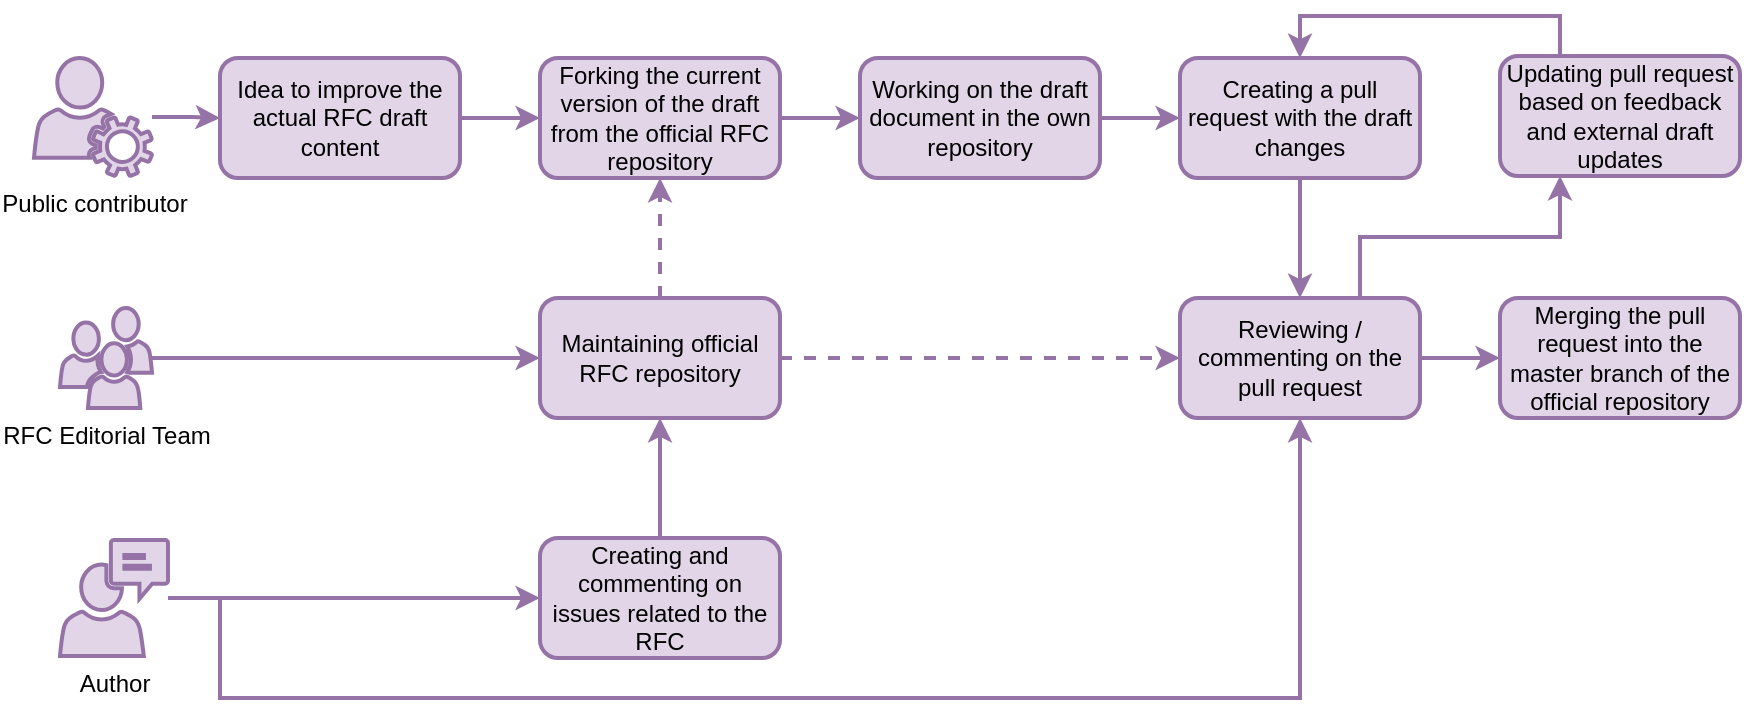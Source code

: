 <mxfile version="13.0.3" type="device"><diagram id="HbiEMsRLEZssxnDpZFhy" name="Page-1"><mxGraphModel dx="1086" dy="846" grid="1" gridSize="10" guides="1" tooltips="1" connect="1" arrows="1" fold="1" page="1" pageScale="1" pageWidth="850" pageHeight="1100" math="0" shadow="0"><root><mxCell id="0"/><mxCell id="1" parent="0"/><mxCell id="8UfagXkoseOb5RZvGtyc-36" style="edgeStyle=orthogonalEdgeStyle;rounded=0;orthogonalLoop=1;jettySize=auto;html=1;strokeWidth=2;fillColor=#e1d5e7;strokeColor=#9673a6;" parent="1" source="8UfagXkoseOb5RZvGtyc-1" target="8UfagXkoseOb5RZvGtyc-2" edge="1"><mxGeometry relative="1" as="geometry"/></mxCell><mxCell id="8UfagXkoseOb5RZvGtyc-1" value="Public contributor" style="pointerEvents=1;shadow=0;dashed=0;html=1;strokeColor=#9673a6;fillColor=#e1d5e7;labelPosition=center;verticalLabelPosition=bottom;verticalAlign=top;outlineConnect=0;align=center;shape=mxgraph.office.users.user_services;strokeWidth=2;" parent="1" vertex="1"><mxGeometry x="27" y="40" width="59" height="59" as="geometry"/></mxCell><mxCell id="8UfagXkoseOb5RZvGtyc-9" style="edgeStyle=orthogonalEdgeStyle;rounded=0;orthogonalLoop=1;jettySize=auto;html=1;entryX=0;entryY=0.5;entryDx=0;entryDy=0;strokeWidth=2;fillColor=#e1d5e7;strokeColor=#9673a6;" parent="1" source="8UfagXkoseOb5RZvGtyc-2" target="8UfagXkoseOb5RZvGtyc-4" edge="1"><mxGeometry relative="1" as="geometry"/></mxCell><mxCell id="8UfagXkoseOb5RZvGtyc-2" value="Idea to improve the actual RFC draft content" style="rounded=1;whiteSpace=wrap;html=1;fillColor=#e1d5e7;strokeColor=#9673a6;strokeWidth=2;" parent="1" vertex="1"><mxGeometry x="120" y="40" width="120" height="60" as="geometry"/></mxCell><mxCell id="8UfagXkoseOb5RZvGtyc-11" style="edgeStyle=orthogonalEdgeStyle;rounded=0;orthogonalLoop=1;jettySize=auto;html=1;strokeWidth=2;fillColor=#e1d5e7;strokeColor=#9673a6;" parent="1" source="8UfagXkoseOb5RZvGtyc-4" target="8UfagXkoseOb5RZvGtyc-10" edge="1"><mxGeometry relative="1" as="geometry"/></mxCell><mxCell id="8UfagXkoseOb5RZvGtyc-4" value="Forking the current version of the draft from the official RFC repository" style="rounded=1;whiteSpace=wrap;html=1;strokeWidth=2;fillColor=#e1d5e7;strokeColor=#9673a6;" parent="1" vertex="1"><mxGeometry x="280" y="40" width="120" height="60" as="geometry"/></mxCell><mxCell id="8UfagXkoseOb5RZvGtyc-8" style="edgeStyle=orthogonalEdgeStyle;rounded=0;orthogonalLoop=1;jettySize=auto;html=1;entryX=0.5;entryY=1;entryDx=0;entryDy=0;strokeWidth=2;dashed=1;fillColor=#e1d5e7;strokeColor=#9673a6;" parent="1" source="8UfagXkoseOb5RZvGtyc-5" target="8UfagXkoseOb5RZvGtyc-4" edge="1"><mxGeometry relative="1" as="geometry"/></mxCell><mxCell id="8UfagXkoseOb5RZvGtyc-16" style="edgeStyle=orthogonalEdgeStyle;rounded=0;orthogonalLoop=1;jettySize=auto;html=1;entryX=0;entryY=0.5;entryDx=0;entryDy=0;strokeWidth=2;dashed=1;fillColor=#e1d5e7;strokeColor=#9673a6;" parent="1" source="8UfagXkoseOb5RZvGtyc-5" target="8UfagXkoseOb5RZvGtyc-14" edge="1"><mxGeometry relative="1" as="geometry"/></mxCell><mxCell id="8UfagXkoseOb5RZvGtyc-5" value="Maintaining official RFC repository" style="rounded=1;whiteSpace=wrap;html=1;strokeWidth=2;fillColor=#e1d5e7;strokeColor=#9673a6;" parent="1" vertex="1"><mxGeometry x="280" y="160" width="120" height="60" as="geometry"/></mxCell><mxCell id="8UfagXkoseOb5RZvGtyc-7" style="edgeStyle=orthogonalEdgeStyle;rounded=0;orthogonalLoop=1;jettySize=auto;html=1;strokeWidth=2;fillColor=#e1d5e7;strokeColor=#9673a6;" parent="1" source="8UfagXkoseOb5RZvGtyc-6" target="8UfagXkoseOb5RZvGtyc-5" edge="1"><mxGeometry relative="1" as="geometry"/></mxCell><mxCell id="8UfagXkoseOb5RZvGtyc-6" value="RFC Editorial Team" style="pointerEvents=1;shadow=0;dashed=0;html=1;strokeColor=#9673a6;fillColor=#e1d5e7;labelPosition=center;verticalLabelPosition=bottom;verticalAlign=top;outlineConnect=0;align=center;shape=mxgraph.office.users.users;strokeWidth=2;" parent="1" vertex="1"><mxGeometry x="40" y="165" width="46" height="50" as="geometry"/></mxCell><mxCell id="8UfagXkoseOb5RZvGtyc-13" style="edgeStyle=orthogonalEdgeStyle;rounded=0;orthogonalLoop=1;jettySize=auto;html=1;entryX=0;entryY=0.5;entryDx=0;entryDy=0;strokeWidth=2;fillColor=#e1d5e7;strokeColor=#9673a6;" parent="1" source="8UfagXkoseOb5RZvGtyc-10" target="8UfagXkoseOb5RZvGtyc-12" edge="1"><mxGeometry relative="1" as="geometry"/></mxCell><mxCell id="8UfagXkoseOb5RZvGtyc-10" value="Working on the draft document in the own repository" style="rounded=1;whiteSpace=wrap;html=1;strokeWidth=2;fillColor=#e1d5e7;strokeColor=#9673a6;" parent="1" vertex="1"><mxGeometry x="440" y="40" width="120" height="60" as="geometry"/></mxCell><mxCell id="8UfagXkoseOb5RZvGtyc-22" style="edgeStyle=orthogonalEdgeStyle;rounded=0;orthogonalLoop=1;jettySize=auto;html=1;entryX=0.5;entryY=0;entryDx=0;entryDy=0;strokeWidth=2;fillColor=#e1d5e7;strokeColor=#9673a6;" parent="1" source="8UfagXkoseOb5RZvGtyc-12" target="8UfagXkoseOb5RZvGtyc-14" edge="1"><mxGeometry relative="1" as="geometry"/></mxCell><mxCell id="8UfagXkoseOb5RZvGtyc-12" value="Creating a pull request with the draft changes" style="rounded=1;whiteSpace=wrap;html=1;strokeWidth=2;fillColor=#e1d5e7;strokeColor=#9673a6;" parent="1" vertex="1"><mxGeometry x="600" y="40" width="120" height="60" as="geometry"/></mxCell><mxCell id="8UfagXkoseOb5RZvGtyc-29" style="edgeStyle=orthogonalEdgeStyle;rounded=0;orthogonalLoop=1;jettySize=auto;html=1;entryX=0;entryY=0.5;entryDx=0;entryDy=0;strokeWidth=2;fillColor=#e1d5e7;strokeColor=#9673a6;" parent="1" source="8UfagXkoseOb5RZvGtyc-14" target="8UfagXkoseOb5RZvGtyc-28" edge="1"><mxGeometry relative="1" as="geometry"/></mxCell><mxCell id="8UfagXkoseOb5RZvGtyc-42" style="edgeStyle=orthogonalEdgeStyle;rounded=0;orthogonalLoop=1;jettySize=auto;html=1;exitX=0.75;exitY=0;exitDx=0;exitDy=0;entryX=0.25;entryY=1;entryDx=0;entryDy=0;strokeWidth=2;fillColor=#e1d5e7;strokeColor=#9673a6;" parent="1" source="8UfagXkoseOb5RZvGtyc-14" target="8UfagXkoseOb5RZvGtyc-21" edge="1"><mxGeometry relative="1" as="geometry"/></mxCell><mxCell id="8UfagXkoseOb5RZvGtyc-14" value="Reviewing / commenting on the pull request" style="rounded=1;whiteSpace=wrap;html=1;strokeWidth=2;fillColor=#e1d5e7;strokeColor=#9673a6;" parent="1" vertex="1"><mxGeometry x="600" y="160" width="120" height="60" as="geometry"/></mxCell><mxCell id="8UfagXkoseOb5RZvGtyc-43" style="edgeStyle=orthogonalEdgeStyle;rounded=0;orthogonalLoop=1;jettySize=auto;html=1;exitX=0.25;exitY=0;exitDx=0;exitDy=0;entryX=0.5;entryY=0;entryDx=0;entryDy=0;strokeWidth=2;fillColor=#e1d5e7;strokeColor=#9673a6;" parent="1" source="8UfagXkoseOb5RZvGtyc-21" target="8UfagXkoseOb5RZvGtyc-12" edge="1"><mxGeometry relative="1" as="geometry"/></mxCell><mxCell id="8UfagXkoseOb5RZvGtyc-21" value="Updating pull request based on feedback and external draft updates" style="rounded=1;whiteSpace=wrap;html=1;strokeWidth=2;fillColor=#e1d5e7;strokeColor=#9673a6;" parent="1" vertex="1"><mxGeometry x="760" y="39" width="120" height="60" as="geometry"/></mxCell><mxCell id="8UfagXkoseOb5RZvGtyc-28" value="Merging the pull request into the master branch of the official repository" style="rounded=1;whiteSpace=wrap;html=1;strokeWidth=2;fillColor=#e1d5e7;strokeColor=#9673a6;" parent="1" vertex="1"><mxGeometry x="760" y="160" width="120" height="60" as="geometry"/></mxCell><mxCell id="8UfagXkoseOb5RZvGtyc-34" style="edgeStyle=orthogonalEdgeStyle;rounded=0;orthogonalLoop=1;jettySize=auto;html=1;entryX=0;entryY=0.5;entryDx=0;entryDy=0;strokeWidth=2;fillColor=#e1d5e7;strokeColor=#9673a6;" parent="1" source="8UfagXkoseOb5RZvGtyc-30" target="8UfagXkoseOb5RZvGtyc-32" edge="1"><mxGeometry relative="1" as="geometry"/></mxCell><mxCell id="8UfagXkoseOb5RZvGtyc-39" style="edgeStyle=orthogonalEdgeStyle;rounded=0;orthogonalLoop=1;jettySize=auto;html=1;entryX=0.5;entryY=1;entryDx=0;entryDy=0;strokeWidth=2;fillColor=#e1d5e7;strokeColor=#9673a6;" parent="1" source="8UfagXkoseOb5RZvGtyc-30" target="8UfagXkoseOb5RZvGtyc-14" edge="1"><mxGeometry relative="1" as="geometry"><Array as="points"><mxPoint x="120" y="310"/><mxPoint x="120" y="360"/><mxPoint x="660" y="360"/></Array></mxGeometry></mxCell><mxCell id="8UfagXkoseOb5RZvGtyc-30" value="Author" style="pointerEvents=1;shadow=0;dashed=0;html=1;strokeColor=#9673a6;fillColor=#e1d5e7;labelPosition=center;verticalLabelPosition=bottom;verticalAlign=top;outlineConnect=0;align=center;shape=mxgraph.office.users.communications;strokeWidth=2;" parent="1" vertex="1"><mxGeometry x="40" y="281" width="54" height="58" as="geometry"/></mxCell><mxCell id="8UfagXkoseOb5RZvGtyc-33" style="edgeStyle=orthogonalEdgeStyle;rounded=0;orthogonalLoop=1;jettySize=auto;html=1;entryX=0.5;entryY=1;entryDx=0;entryDy=0;strokeWidth=2;fillColor=#e1d5e7;strokeColor=#9673a6;" parent="1" source="8UfagXkoseOb5RZvGtyc-32" target="8UfagXkoseOb5RZvGtyc-5" edge="1"><mxGeometry relative="1" as="geometry"/></mxCell><mxCell id="8UfagXkoseOb5RZvGtyc-32" value="Creating and commenting on issues related to the RFC" style="rounded=1;whiteSpace=wrap;html=1;strokeWidth=2;fillColor=#e1d5e7;strokeColor=#9673a6;" parent="1" vertex="1"><mxGeometry x="280" y="280" width="120" height="60" as="geometry"/></mxCell></root></mxGraphModel></diagram></mxfile>